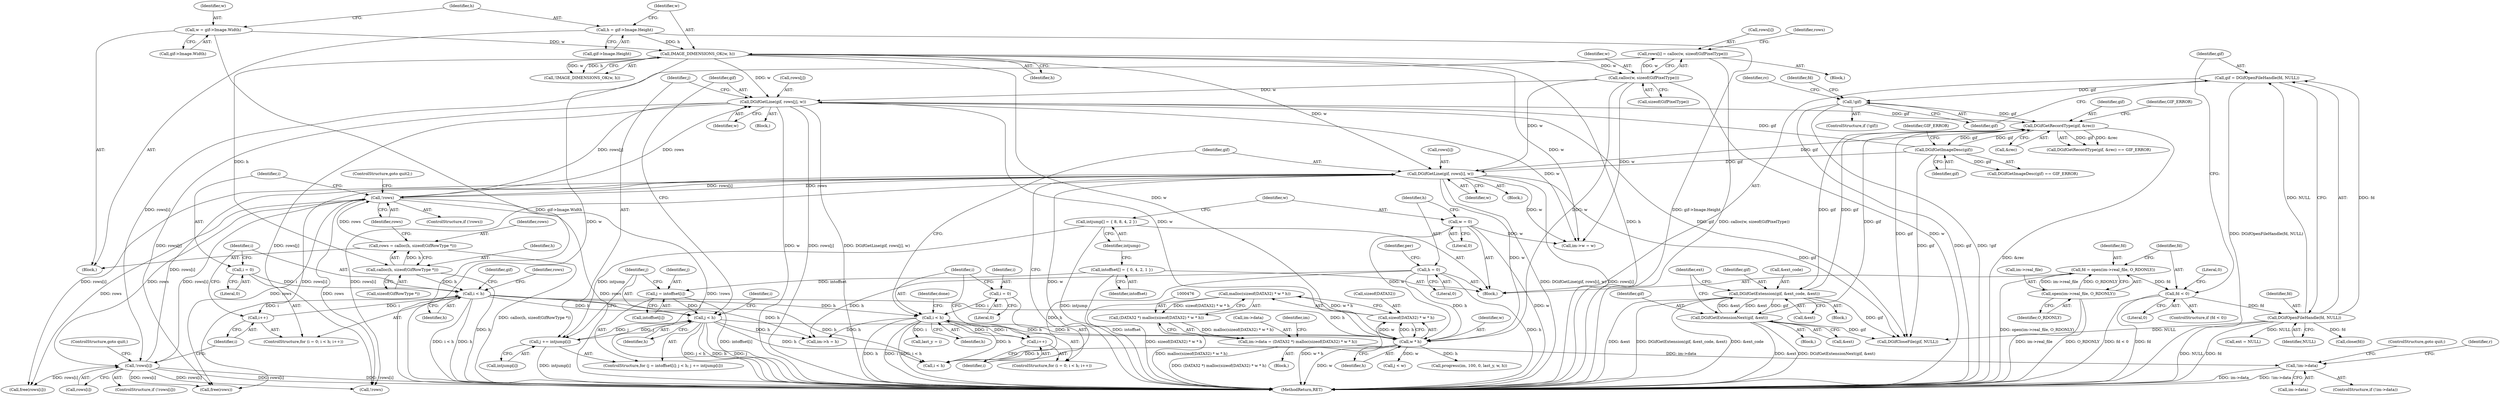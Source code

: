 digraph "0_enlightment_37a96801663b7b4cd3fbe56cc0eb8b6a17e766a8@API" {
"1000477" [label="(Call,malloc(sizeof(DATA32) * w * h))"];
"1000478" [label="(Call,sizeof(DATA32) * w * h)"];
"1000481" [label="(Call,w * h)"];
"1000319" [label="(Call,DGifGetLine(gif, rows[j], w))"];
"1000225" [label="(Call,DGifGetImageDesc(gif))"];
"1000206" [label="(Call,DGifGetRecordType(gif, &rec))"];
"1000391" [label="(Call,DGifGetExtensionNext(gif, &ext))"];
"1000357" [label="(Call,DGifGetExtension(gif, &ext_code, &ext))"];
"1000337" [label="(Call,DGifGetLine(gif, rows[i], w))"];
"1000260" [label="(Call,!rows)"];
"1000253" [label="(Call,rows = calloc(h, sizeof(GifRowType *)))"];
"1000255" [label="(Call,calloc(h, sizeof(GifRowType *)))"];
"1000249" [label="(Call,IMAGE_DIMENSIONS_OK(w, h))"];
"1000233" [label="(Call,w = gif->Image.Width)"];
"1000240" [label="(Call,h = gif->Image.Height)"];
"1000282" [label="(Call,!rows[i])"];
"1000273" [label="(Call,rows[i] = calloc(w, sizeof(GifPixelType)))"];
"1000277" [label="(Call,calloc(w, sizeof(GifPixelType)))"];
"1000192" [label="(Call,!gif)"];
"1000186" [label="(Call,gif = DGifOpenFileHandle(fd, NULL))"];
"1000188" [label="(Call,DGifOpenFileHandle(fd, NULL))"];
"1000181" [label="(Call,fd < 0)"];
"1000173" [label="(Call,fd = open(im->real_file, O_RDONLY))"];
"1000175" [label="(Call,open(im->real_file, O_RDONLY))"];
"1000135" [label="(Call,w = 0)"];
"1000310" [label="(Call,j < h)"];
"1000305" [label="(Call,j = intoffset[i])"];
"1000116" [label="(Call,intoffset[] = { 0, 4, 2, 1 })"];
"1000313" [label="(Call,j += intjump[i])"];
"1000119" [label="(Call,intjump[] = { 8, 8, 4, 2 })"];
"1000267" [label="(Call,i < h)"];
"1000264" [label="(Call,i = 0)"];
"1000270" [label="(Call,i++)"];
"1000331" [label="(Call,i < h)"];
"1000328" [label="(Call,i = 0)"];
"1000334" [label="(Call,i++)"];
"1000139" [label="(Call,h = 0)"];
"1000475" [label="(Call,(DATA32 *) malloc(sizeof(DATA32) * w * h))"];
"1000471" [label="(Call,im->data = (DATA32 *) malloc(sizeof(DATA32) * w * h))"];
"1000485" [label="(Call,!im->data)"];
"1000281" [label="(ControlStructure,if (!rows[i]))"];
"1000175" [label="(Call,open(im->real_file, O_RDONLY))"];
"1000334" [label="(Call,i++)"];
"1000249" [label="(Call,IMAGE_DIMENSIONS_OK(w, h))"];
"1000195" [label="(Call,close(fd))"];
"1000354" [label="(Call,ext = NULL)"];
"1000180" [label="(ControlStructure,if (fd < 0))"];
"1000272" [label="(Block,)"];
"1000449" [label="(Block,)"];
"1000484" [label="(ControlStructure,if (!im->data))"];
"1000282" [label="(Call,!rows[i])"];
"1000481" [label="(Call,w * h)"];
"1000140" [label="(Identifier,h)"];
"1000314" [label="(Identifier,j)"];
"1000330" [label="(Literal,0)"];
"1000235" [label="(Call,gif->Image.Width)"];
"1000692" [label="(Call,last_y = i)"];
"1000765" [label="(Call,free(rows))"];
"1000251" [label="(Identifier,h)"];
"1000267" [label="(Call,i < h)"];
"1000472" [label="(Call,im->data)"];
"1000266" [label="(Literal,0)"];
"1000756" [label="(Call,i < h)"];
"1000478" [label="(Call,sizeof(DATA32) * w * h)"];
"1000192" [label="(Call,!gif)"];
"1000257" [label="(Call,sizeof(GifRowType *))"];
"1000351" [label="(Block,)"];
"1000471" [label="(Call,im->data = (DATA32 *) malloc(sizeof(DATA32) * w * h))"];
"1000331" [label="(Call,i < h)"];
"1000342" [label="(Identifier,w)"];
"1000486" [label="(Call,im->data)"];
"1000364" [label="(Identifier,ext)"];
"1000193" [label="(Identifier,gif)"];
"1000189" [label="(Identifier,fd)"];
"1000241" [label="(Identifier,h)"];
"1000318" [label="(Block,)"];
"1000328" [label="(Call,i = 0)"];
"1000393" [label="(Call,&ext)"];
"1000392" [label="(Identifier,gif)"];
"1000114" [label="(Block,)"];
"1000277" [label="(Call,calloc(w, sizeof(GifPixelType)))"];
"1000335" [label="(Identifier,i)"];
"1000181" [label="(Call,fd < 0)"];
"1000302" [label="(Identifier,i)"];
"1000477" [label="(Call,malloc(sizeof(DATA32) * w * h))"];
"1000182" [label="(Identifier,fd)"];
"1000210" [label="(Identifier,GIF_ERROR)"];
"1000226" [label="(Identifier,gif)"];
"1000320" [label="(Identifier,gif)"];
"1000391" [label="(Call,DGifGetExtensionNext(gif, &ext))"];
"1000259" [label="(ControlStructure,if (!rows))"];
"1000344" [label="(Identifier,done)"];
"1000141" [label="(Literal,0)"];
"1000183" [label="(Literal,0)"];
"1000242" [label="(Call,gif->Image.Height)"];
"1000265" [label="(Identifier,i)"];
"1000261" [label="(Identifier,rows)"];
"1000312" [label="(Identifier,h)"];
"1000135" [label="(Call,w = 0)"];
"1000284" [label="(Identifier,rows)"];
"1000176" [label="(Call,im->real_file)"];
"1000233" [label="(Call,w = gif->Image.Width)"];
"1000275" [label="(Identifier,rows)"];
"1000240" [label="(Call,h = gif->Image.Height)"];
"1000185" [label="(Literal,0)"];
"1000222" [label="(Block,)"];
"1000475" [label="(Call,(DATA32 *) malloc(sizeof(DATA32) * w * h))"];
"1000260" [label="(Call,!rows)"];
"1000274" [label="(Call,rows[i])"];
"1000305" [label="(Call,j = intoffset[i])"];
"1000768" [label="(Call,DGifCloseFile(gif, NULL))"];
"1000324" [label="(Identifier,w)"];
"1000207" [label="(Identifier,gif)"];
"1000489" [label="(ControlStructure,goto quit;)"];
"1000263" [label="(ControlStructure,for (i = 0; i < h; i++))"];
"1000116" [label="(Call,intoffset[] = { 0, 4, 2, 1 })"];
"1000137" [label="(Literal,0)"];
"1000234" [label="(Identifier,w)"];
"1000269" [label="(Identifier,h)"];
"1000191" [label="(ControlStructure,if (!gif))"];
"1000255" [label="(Call,calloc(h, sizeof(GifRowType *)))"];
"1000256" [label="(Identifier,h)"];
"1000188" [label="(Call,DGifOpenFileHandle(fd, NULL))"];
"1000279" [label="(Call,sizeof(GifPixelType))"];
"1000250" [label="(Identifier,w)"];
"1000416" [label="(Call,!rows)"];
"1000262" [label="(ControlStructure,goto quit2;)"];
"1000483" [label="(Identifier,h)"];
"1000337" [label="(Call,DGifGetLine(gif, rows[i], w))"];
"1000365" [label="(Block,)"];
"1000336" [label="(Block,)"];
"1000327" [label="(ControlStructure,for (i = 0; i < h; i++))"];
"1000117" [label="(Identifier,intoffset)"];
"1000283" [label="(Call,rows[i])"];
"1000119" [label="(Call,intjump[] = { 8, 8, 4, 2 })"];
"1000268" [label="(Identifier,i)"];
"1000315" [label="(Call,intjump[i])"];
"1000553" [label="(Call,j < w)"];
"1000173" [label="(Call,fd = open(im->real_file, O_RDONLY))"];
"1000253" [label="(Call,rows = calloc(h, sizeof(GifRowType *)))"];
"1000270" [label="(Call,i++)"];
"1000206" [label="(Call,DGifGetRecordType(gif, &rec))"];
"1000254" [label="(Identifier,rows)"];
"1000741" [label="(Call,progress(im, 100, 0, last_y, w, h))"];
"1000311" [label="(Identifier,j)"];
"1000493" [label="(Identifier,r)"];
"1000357" [label="(Call,DGifGetExtension(gif, &ext_code, &ext))"];
"1000310" [label="(Call,j < h)"];
"1000425" [label="(Call,im->h = h)"];
"1000339" [label="(Call,rows[i])"];
"1000187" [label="(Identifier,gif)"];
"1000479" [label="(Call,sizeof(DATA32))"];
"1000196" [label="(Identifier,fd)"];
"1000225" [label="(Call,DGifGetImageDesc(gif))"];
"1000304" [label="(ControlStructure,for (j = intoffset[i]; j < h; j += intjump[i]))"];
"1000333" [label="(Identifier,h)"];
"1000329" [label="(Identifier,i)"];
"1000248" [label="(Call,!IMAGE_DIMENSIONS_OK(w, h))"];
"1000307" [label="(Call,intoffset[i])"];
"1000286" [label="(ControlStructure,goto quit;)"];
"1000487" [label="(Identifier,im)"];
"1000338" [label="(Identifier,gif)"];
"1000361" [label="(Call,&ext)"];
"1000190" [label="(Identifier,NULL)"];
"1000144" [label="(Identifier,per)"];
"1000321" [label="(Call,rows[j])"];
"1000200" [label="(Identifier,rc)"];
"1000273" [label="(Call,rows[i] = calloc(w, sizeof(GifPixelType)))"];
"1000227" [label="(Identifier,GIF_ERROR)"];
"1000186" [label="(Call,gif = DGifOpenFileHandle(fd, NULL))"];
"1000136" [label="(Identifier,w)"];
"1000319" [label="(Call,DGifGetLine(gif, rows[j], w))"];
"1000359" [label="(Call,&ext_code)"];
"1000332" [label="(Identifier,i)"];
"1000174" [label="(Identifier,fd)"];
"1000290" [label="(Identifier,gif)"];
"1000485" [label="(Call,!im->data)"];
"1000313" [label="(Call,j += intjump[i])"];
"1000271" [label="(Identifier,i)"];
"1000306" [label="(Identifier,j)"];
"1000139" [label="(Call,h = 0)"];
"1000120" [label="(Identifier,intjump)"];
"1000420" [label="(Call,im->w = w)"];
"1000773" [label="(MethodReturn,RET)"];
"1000482" [label="(Identifier,w)"];
"1000224" [label="(Call,DGifGetImageDesc(gif) == GIF_ERROR)"];
"1000264" [label="(Call,i = 0)"];
"1000278" [label="(Identifier,w)"];
"1000208" [label="(Call,&rec)"];
"1000761" [label="(Call,free(rows[i]))"];
"1000179" [label="(Identifier,O_RDONLY)"];
"1000205" [label="(Call,DGifGetRecordType(gif, &rec) == GIF_ERROR)"];
"1000358" [label="(Identifier,gif)"];
"1000477" -> "1000475"  [label="AST: "];
"1000477" -> "1000478"  [label="CFG: "];
"1000478" -> "1000477"  [label="AST: "];
"1000475" -> "1000477"  [label="CFG: "];
"1000477" -> "1000773"  [label="DDG: sizeof(DATA32) * w * h"];
"1000477" -> "1000475"  [label="DDG: sizeof(DATA32) * w * h"];
"1000478" -> "1000477"  [label="DDG: w * h"];
"1000478" -> "1000481"  [label="CFG: "];
"1000479" -> "1000478"  [label="AST: "];
"1000481" -> "1000478"  [label="AST: "];
"1000478" -> "1000773"  [label="DDG: w * h"];
"1000481" -> "1000478"  [label="DDG: w"];
"1000481" -> "1000478"  [label="DDG: h"];
"1000481" -> "1000483"  [label="CFG: "];
"1000482" -> "1000481"  [label="AST: "];
"1000483" -> "1000481"  [label="AST: "];
"1000481" -> "1000773"  [label="DDG: w"];
"1000319" -> "1000481"  [label="DDG: w"];
"1000135" -> "1000481"  [label="DDG: w"];
"1000249" -> "1000481"  [label="DDG: w"];
"1000337" -> "1000481"  [label="DDG: w"];
"1000277" -> "1000481"  [label="DDG: w"];
"1000310" -> "1000481"  [label="DDG: h"];
"1000331" -> "1000481"  [label="DDG: h"];
"1000267" -> "1000481"  [label="DDG: h"];
"1000139" -> "1000481"  [label="DDG: h"];
"1000481" -> "1000553"  [label="DDG: w"];
"1000481" -> "1000741"  [label="DDG: h"];
"1000481" -> "1000756"  [label="DDG: h"];
"1000319" -> "1000318"  [label="AST: "];
"1000319" -> "1000324"  [label="CFG: "];
"1000320" -> "1000319"  [label="AST: "];
"1000321" -> "1000319"  [label="AST: "];
"1000324" -> "1000319"  [label="AST: "];
"1000314" -> "1000319"  [label="CFG: "];
"1000319" -> "1000773"  [label="DDG: DGifGetLine(gif, rows[j], w)"];
"1000319" -> "1000773"  [label="DDG: w"];
"1000319" -> "1000773"  [label="DDG: rows[j]"];
"1000319" -> "1000206"  [label="DDG: gif"];
"1000319" -> "1000260"  [label="DDG: rows[j]"];
"1000225" -> "1000319"  [label="DDG: gif"];
"1000260" -> "1000319"  [label="DDG: rows"];
"1000277" -> "1000319"  [label="DDG: w"];
"1000249" -> "1000319"  [label="DDG: w"];
"1000319" -> "1000416"  [label="DDG: rows[j]"];
"1000319" -> "1000420"  [label="DDG: w"];
"1000319" -> "1000765"  [label="DDG: rows[j]"];
"1000319" -> "1000768"  [label="DDG: gif"];
"1000225" -> "1000224"  [label="AST: "];
"1000225" -> "1000226"  [label="CFG: "];
"1000226" -> "1000225"  [label="AST: "];
"1000227" -> "1000225"  [label="CFG: "];
"1000225" -> "1000206"  [label="DDG: gif"];
"1000225" -> "1000224"  [label="DDG: gif"];
"1000206" -> "1000225"  [label="DDG: gif"];
"1000225" -> "1000337"  [label="DDG: gif"];
"1000225" -> "1000768"  [label="DDG: gif"];
"1000206" -> "1000205"  [label="AST: "];
"1000206" -> "1000208"  [label="CFG: "];
"1000207" -> "1000206"  [label="AST: "];
"1000208" -> "1000206"  [label="AST: "];
"1000210" -> "1000206"  [label="CFG: "];
"1000206" -> "1000773"  [label="DDG: &rec"];
"1000206" -> "1000205"  [label="DDG: gif"];
"1000206" -> "1000205"  [label="DDG: &rec"];
"1000391" -> "1000206"  [label="DDG: gif"];
"1000337" -> "1000206"  [label="DDG: gif"];
"1000192" -> "1000206"  [label="DDG: gif"];
"1000357" -> "1000206"  [label="DDG: gif"];
"1000206" -> "1000357"  [label="DDG: gif"];
"1000206" -> "1000768"  [label="DDG: gif"];
"1000391" -> "1000365"  [label="AST: "];
"1000391" -> "1000393"  [label="CFG: "];
"1000392" -> "1000391"  [label="AST: "];
"1000393" -> "1000391"  [label="AST: "];
"1000364" -> "1000391"  [label="CFG: "];
"1000391" -> "1000773"  [label="DDG: &ext"];
"1000391" -> "1000773"  [label="DDG: DGifGetExtensionNext(gif, &ext)"];
"1000391" -> "1000357"  [label="DDG: &ext"];
"1000357" -> "1000391"  [label="DDG: gif"];
"1000357" -> "1000391"  [label="DDG: &ext"];
"1000391" -> "1000768"  [label="DDG: gif"];
"1000357" -> "1000351"  [label="AST: "];
"1000357" -> "1000361"  [label="CFG: "];
"1000358" -> "1000357"  [label="AST: "];
"1000359" -> "1000357"  [label="AST: "];
"1000361" -> "1000357"  [label="AST: "];
"1000364" -> "1000357"  [label="CFG: "];
"1000357" -> "1000773"  [label="DDG: &ext"];
"1000357" -> "1000773"  [label="DDG: DGifGetExtension(gif, &ext_code, &ext)"];
"1000357" -> "1000773"  [label="DDG: &ext_code"];
"1000357" -> "1000768"  [label="DDG: gif"];
"1000337" -> "1000336"  [label="AST: "];
"1000337" -> "1000342"  [label="CFG: "];
"1000338" -> "1000337"  [label="AST: "];
"1000339" -> "1000337"  [label="AST: "];
"1000342" -> "1000337"  [label="AST: "];
"1000335" -> "1000337"  [label="CFG: "];
"1000337" -> "1000773"  [label="DDG: rows[i]"];
"1000337" -> "1000773"  [label="DDG: w"];
"1000337" -> "1000773"  [label="DDG: DGifGetLine(gif, rows[i], w)"];
"1000337" -> "1000260"  [label="DDG: rows[i]"];
"1000260" -> "1000337"  [label="DDG: rows"];
"1000282" -> "1000337"  [label="DDG: rows[i]"];
"1000249" -> "1000337"  [label="DDG: w"];
"1000277" -> "1000337"  [label="DDG: w"];
"1000337" -> "1000416"  [label="DDG: rows[i]"];
"1000337" -> "1000420"  [label="DDG: w"];
"1000337" -> "1000761"  [label="DDG: rows[i]"];
"1000337" -> "1000765"  [label="DDG: rows[i]"];
"1000337" -> "1000768"  [label="DDG: gif"];
"1000260" -> "1000259"  [label="AST: "];
"1000260" -> "1000261"  [label="CFG: "];
"1000261" -> "1000260"  [label="AST: "];
"1000262" -> "1000260"  [label="CFG: "];
"1000265" -> "1000260"  [label="CFG: "];
"1000260" -> "1000773"  [label="DDG: !rows"];
"1000260" -> "1000773"  [label="DDG: rows"];
"1000253" -> "1000260"  [label="DDG: rows"];
"1000282" -> "1000260"  [label="DDG: rows[i]"];
"1000260" -> "1000282"  [label="DDG: rows"];
"1000260" -> "1000416"  [label="DDG: rows"];
"1000260" -> "1000761"  [label="DDG: rows"];
"1000260" -> "1000765"  [label="DDG: rows"];
"1000253" -> "1000222"  [label="AST: "];
"1000253" -> "1000255"  [label="CFG: "];
"1000254" -> "1000253"  [label="AST: "];
"1000255" -> "1000253"  [label="AST: "];
"1000261" -> "1000253"  [label="CFG: "];
"1000253" -> "1000773"  [label="DDG: calloc(h, sizeof(GifRowType *))"];
"1000255" -> "1000253"  [label="DDG: h"];
"1000255" -> "1000257"  [label="CFG: "];
"1000256" -> "1000255"  [label="AST: "];
"1000257" -> "1000255"  [label="AST: "];
"1000255" -> "1000773"  [label="DDG: h"];
"1000249" -> "1000255"  [label="DDG: h"];
"1000255" -> "1000267"  [label="DDG: h"];
"1000249" -> "1000248"  [label="AST: "];
"1000249" -> "1000251"  [label="CFG: "];
"1000250" -> "1000249"  [label="AST: "];
"1000251" -> "1000249"  [label="AST: "];
"1000248" -> "1000249"  [label="CFG: "];
"1000249" -> "1000773"  [label="DDG: h"];
"1000249" -> "1000773"  [label="DDG: w"];
"1000249" -> "1000248"  [label="DDG: w"];
"1000249" -> "1000248"  [label="DDG: h"];
"1000233" -> "1000249"  [label="DDG: w"];
"1000240" -> "1000249"  [label="DDG: h"];
"1000249" -> "1000277"  [label="DDG: w"];
"1000249" -> "1000420"  [label="DDG: w"];
"1000233" -> "1000222"  [label="AST: "];
"1000233" -> "1000235"  [label="CFG: "];
"1000234" -> "1000233"  [label="AST: "];
"1000235" -> "1000233"  [label="AST: "];
"1000241" -> "1000233"  [label="CFG: "];
"1000233" -> "1000773"  [label="DDG: gif->Image.Width"];
"1000240" -> "1000222"  [label="AST: "];
"1000240" -> "1000242"  [label="CFG: "];
"1000241" -> "1000240"  [label="AST: "];
"1000242" -> "1000240"  [label="AST: "];
"1000250" -> "1000240"  [label="CFG: "];
"1000240" -> "1000773"  [label="DDG: gif->Image.Height"];
"1000282" -> "1000281"  [label="AST: "];
"1000282" -> "1000283"  [label="CFG: "];
"1000283" -> "1000282"  [label="AST: "];
"1000286" -> "1000282"  [label="CFG: "];
"1000271" -> "1000282"  [label="CFG: "];
"1000282" -> "1000773"  [label="DDG: !rows[i]"];
"1000282" -> "1000773"  [label="DDG: rows[i]"];
"1000273" -> "1000282"  [label="DDG: rows[i]"];
"1000282" -> "1000416"  [label="DDG: rows[i]"];
"1000282" -> "1000761"  [label="DDG: rows[i]"];
"1000282" -> "1000765"  [label="DDG: rows[i]"];
"1000273" -> "1000272"  [label="AST: "];
"1000273" -> "1000277"  [label="CFG: "];
"1000274" -> "1000273"  [label="AST: "];
"1000277" -> "1000273"  [label="AST: "];
"1000284" -> "1000273"  [label="CFG: "];
"1000273" -> "1000773"  [label="DDG: calloc(w, sizeof(GifPixelType))"];
"1000277" -> "1000273"  [label="DDG: w"];
"1000277" -> "1000279"  [label="CFG: "];
"1000278" -> "1000277"  [label="AST: "];
"1000279" -> "1000277"  [label="AST: "];
"1000277" -> "1000773"  [label="DDG: w"];
"1000277" -> "1000420"  [label="DDG: w"];
"1000192" -> "1000191"  [label="AST: "];
"1000192" -> "1000193"  [label="CFG: "];
"1000193" -> "1000192"  [label="AST: "];
"1000196" -> "1000192"  [label="CFG: "];
"1000200" -> "1000192"  [label="CFG: "];
"1000192" -> "1000773"  [label="DDG: gif"];
"1000192" -> "1000773"  [label="DDG: !gif"];
"1000186" -> "1000192"  [label="DDG: gif"];
"1000186" -> "1000114"  [label="AST: "];
"1000186" -> "1000188"  [label="CFG: "];
"1000187" -> "1000186"  [label="AST: "];
"1000188" -> "1000186"  [label="AST: "];
"1000193" -> "1000186"  [label="CFG: "];
"1000186" -> "1000773"  [label="DDG: DGifOpenFileHandle(fd, NULL)"];
"1000188" -> "1000186"  [label="DDG: fd"];
"1000188" -> "1000186"  [label="DDG: NULL"];
"1000188" -> "1000190"  [label="CFG: "];
"1000189" -> "1000188"  [label="AST: "];
"1000190" -> "1000188"  [label="AST: "];
"1000188" -> "1000773"  [label="DDG: NULL"];
"1000188" -> "1000773"  [label="DDG: fd"];
"1000181" -> "1000188"  [label="DDG: fd"];
"1000188" -> "1000195"  [label="DDG: fd"];
"1000188" -> "1000354"  [label="DDG: NULL"];
"1000188" -> "1000768"  [label="DDG: NULL"];
"1000181" -> "1000180"  [label="AST: "];
"1000181" -> "1000183"  [label="CFG: "];
"1000182" -> "1000181"  [label="AST: "];
"1000183" -> "1000181"  [label="AST: "];
"1000185" -> "1000181"  [label="CFG: "];
"1000187" -> "1000181"  [label="CFG: "];
"1000181" -> "1000773"  [label="DDG: fd"];
"1000181" -> "1000773"  [label="DDG: fd < 0"];
"1000173" -> "1000181"  [label="DDG: fd"];
"1000173" -> "1000114"  [label="AST: "];
"1000173" -> "1000175"  [label="CFG: "];
"1000174" -> "1000173"  [label="AST: "];
"1000175" -> "1000173"  [label="AST: "];
"1000182" -> "1000173"  [label="CFG: "];
"1000173" -> "1000773"  [label="DDG: open(im->real_file, O_RDONLY)"];
"1000175" -> "1000173"  [label="DDG: im->real_file"];
"1000175" -> "1000173"  [label="DDG: O_RDONLY"];
"1000175" -> "1000179"  [label="CFG: "];
"1000176" -> "1000175"  [label="AST: "];
"1000179" -> "1000175"  [label="AST: "];
"1000175" -> "1000773"  [label="DDG: O_RDONLY"];
"1000175" -> "1000773"  [label="DDG: im->real_file"];
"1000135" -> "1000114"  [label="AST: "];
"1000135" -> "1000137"  [label="CFG: "];
"1000136" -> "1000135"  [label="AST: "];
"1000137" -> "1000135"  [label="AST: "];
"1000140" -> "1000135"  [label="CFG: "];
"1000135" -> "1000773"  [label="DDG: w"];
"1000135" -> "1000420"  [label="DDG: w"];
"1000310" -> "1000304"  [label="AST: "];
"1000310" -> "1000312"  [label="CFG: "];
"1000311" -> "1000310"  [label="AST: "];
"1000312" -> "1000310"  [label="AST: "];
"1000320" -> "1000310"  [label="CFG: "];
"1000302" -> "1000310"  [label="CFG: "];
"1000310" -> "1000773"  [label="DDG: j < h"];
"1000310" -> "1000773"  [label="DDG: h"];
"1000310" -> "1000773"  [label="DDG: j"];
"1000305" -> "1000310"  [label="DDG: j"];
"1000313" -> "1000310"  [label="DDG: j"];
"1000267" -> "1000310"  [label="DDG: h"];
"1000310" -> "1000313"  [label="DDG: j"];
"1000310" -> "1000425"  [label="DDG: h"];
"1000310" -> "1000756"  [label="DDG: h"];
"1000305" -> "1000304"  [label="AST: "];
"1000305" -> "1000307"  [label="CFG: "];
"1000306" -> "1000305"  [label="AST: "];
"1000307" -> "1000305"  [label="AST: "];
"1000311" -> "1000305"  [label="CFG: "];
"1000305" -> "1000773"  [label="DDG: intoffset[i]"];
"1000116" -> "1000305"  [label="DDG: intoffset"];
"1000116" -> "1000114"  [label="AST: "];
"1000116" -> "1000117"  [label="CFG: "];
"1000117" -> "1000116"  [label="AST: "];
"1000120" -> "1000116"  [label="CFG: "];
"1000116" -> "1000773"  [label="DDG: intoffset"];
"1000313" -> "1000304"  [label="AST: "];
"1000313" -> "1000315"  [label="CFG: "];
"1000314" -> "1000313"  [label="AST: "];
"1000315" -> "1000313"  [label="AST: "];
"1000311" -> "1000313"  [label="CFG: "];
"1000313" -> "1000773"  [label="DDG: intjump[i]"];
"1000119" -> "1000313"  [label="DDG: intjump"];
"1000119" -> "1000114"  [label="AST: "];
"1000119" -> "1000120"  [label="CFG: "];
"1000120" -> "1000119"  [label="AST: "];
"1000136" -> "1000119"  [label="CFG: "];
"1000119" -> "1000773"  [label="DDG: intjump"];
"1000267" -> "1000263"  [label="AST: "];
"1000267" -> "1000269"  [label="CFG: "];
"1000268" -> "1000267"  [label="AST: "];
"1000269" -> "1000267"  [label="AST: "];
"1000275" -> "1000267"  [label="CFG: "];
"1000290" -> "1000267"  [label="CFG: "];
"1000267" -> "1000773"  [label="DDG: h"];
"1000267" -> "1000773"  [label="DDG: i < h"];
"1000264" -> "1000267"  [label="DDG: i"];
"1000270" -> "1000267"  [label="DDG: i"];
"1000267" -> "1000270"  [label="DDG: i"];
"1000267" -> "1000331"  [label="DDG: h"];
"1000267" -> "1000425"  [label="DDG: h"];
"1000267" -> "1000756"  [label="DDG: h"];
"1000264" -> "1000263"  [label="AST: "];
"1000264" -> "1000266"  [label="CFG: "];
"1000265" -> "1000264"  [label="AST: "];
"1000266" -> "1000264"  [label="AST: "];
"1000268" -> "1000264"  [label="CFG: "];
"1000270" -> "1000263"  [label="AST: "];
"1000270" -> "1000271"  [label="CFG: "];
"1000271" -> "1000270"  [label="AST: "];
"1000268" -> "1000270"  [label="CFG: "];
"1000331" -> "1000327"  [label="AST: "];
"1000331" -> "1000333"  [label="CFG: "];
"1000332" -> "1000331"  [label="AST: "];
"1000333" -> "1000331"  [label="AST: "];
"1000338" -> "1000331"  [label="CFG: "];
"1000344" -> "1000331"  [label="CFG: "];
"1000331" -> "1000773"  [label="DDG: i < h"];
"1000331" -> "1000773"  [label="DDG: h"];
"1000331" -> "1000773"  [label="DDG: i"];
"1000328" -> "1000331"  [label="DDG: i"];
"1000334" -> "1000331"  [label="DDG: i"];
"1000331" -> "1000334"  [label="DDG: i"];
"1000331" -> "1000425"  [label="DDG: h"];
"1000331" -> "1000692"  [label="DDG: i"];
"1000331" -> "1000756"  [label="DDG: h"];
"1000328" -> "1000327"  [label="AST: "];
"1000328" -> "1000330"  [label="CFG: "];
"1000329" -> "1000328"  [label="AST: "];
"1000330" -> "1000328"  [label="AST: "];
"1000332" -> "1000328"  [label="CFG: "];
"1000334" -> "1000327"  [label="AST: "];
"1000334" -> "1000335"  [label="CFG: "];
"1000335" -> "1000334"  [label="AST: "];
"1000332" -> "1000334"  [label="CFG: "];
"1000139" -> "1000114"  [label="AST: "];
"1000139" -> "1000141"  [label="CFG: "];
"1000140" -> "1000139"  [label="AST: "];
"1000141" -> "1000139"  [label="AST: "];
"1000144" -> "1000139"  [label="CFG: "];
"1000139" -> "1000773"  [label="DDG: h"];
"1000139" -> "1000425"  [label="DDG: h"];
"1000139" -> "1000756"  [label="DDG: h"];
"1000475" -> "1000471"  [label="AST: "];
"1000476" -> "1000475"  [label="AST: "];
"1000471" -> "1000475"  [label="CFG: "];
"1000475" -> "1000773"  [label="DDG: malloc(sizeof(DATA32) * w * h)"];
"1000475" -> "1000471"  [label="DDG: malloc(sizeof(DATA32) * w * h)"];
"1000471" -> "1000449"  [label="AST: "];
"1000472" -> "1000471"  [label="AST: "];
"1000487" -> "1000471"  [label="CFG: "];
"1000471" -> "1000773"  [label="DDG: (DATA32 *) malloc(sizeof(DATA32) * w * h)"];
"1000471" -> "1000485"  [label="DDG: im->data"];
"1000485" -> "1000484"  [label="AST: "];
"1000485" -> "1000486"  [label="CFG: "];
"1000486" -> "1000485"  [label="AST: "];
"1000489" -> "1000485"  [label="CFG: "];
"1000493" -> "1000485"  [label="CFG: "];
"1000485" -> "1000773"  [label="DDG: im->data"];
"1000485" -> "1000773"  [label="DDG: !im->data"];
}
